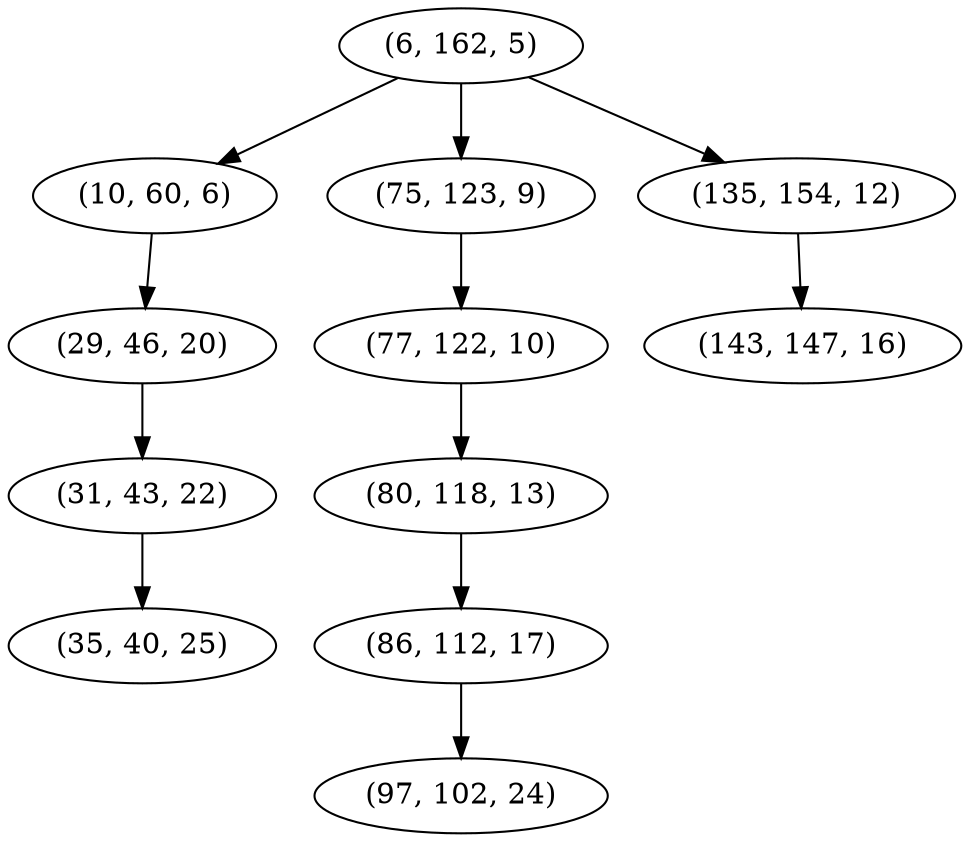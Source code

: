 digraph tree {
    "(6, 162, 5)";
    "(10, 60, 6)";
    "(29, 46, 20)";
    "(31, 43, 22)";
    "(35, 40, 25)";
    "(75, 123, 9)";
    "(77, 122, 10)";
    "(80, 118, 13)";
    "(86, 112, 17)";
    "(97, 102, 24)";
    "(135, 154, 12)";
    "(143, 147, 16)";
    "(6, 162, 5)" -> "(10, 60, 6)";
    "(6, 162, 5)" -> "(75, 123, 9)";
    "(6, 162, 5)" -> "(135, 154, 12)";
    "(10, 60, 6)" -> "(29, 46, 20)";
    "(29, 46, 20)" -> "(31, 43, 22)";
    "(31, 43, 22)" -> "(35, 40, 25)";
    "(75, 123, 9)" -> "(77, 122, 10)";
    "(77, 122, 10)" -> "(80, 118, 13)";
    "(80, 118, 13)" -> "(86, 112, 17)";
    "(86, 112, 17)" -> "(97, 102, 24)";
    "(135, 154, 12)" -> "(143, 147, 16)";
}
